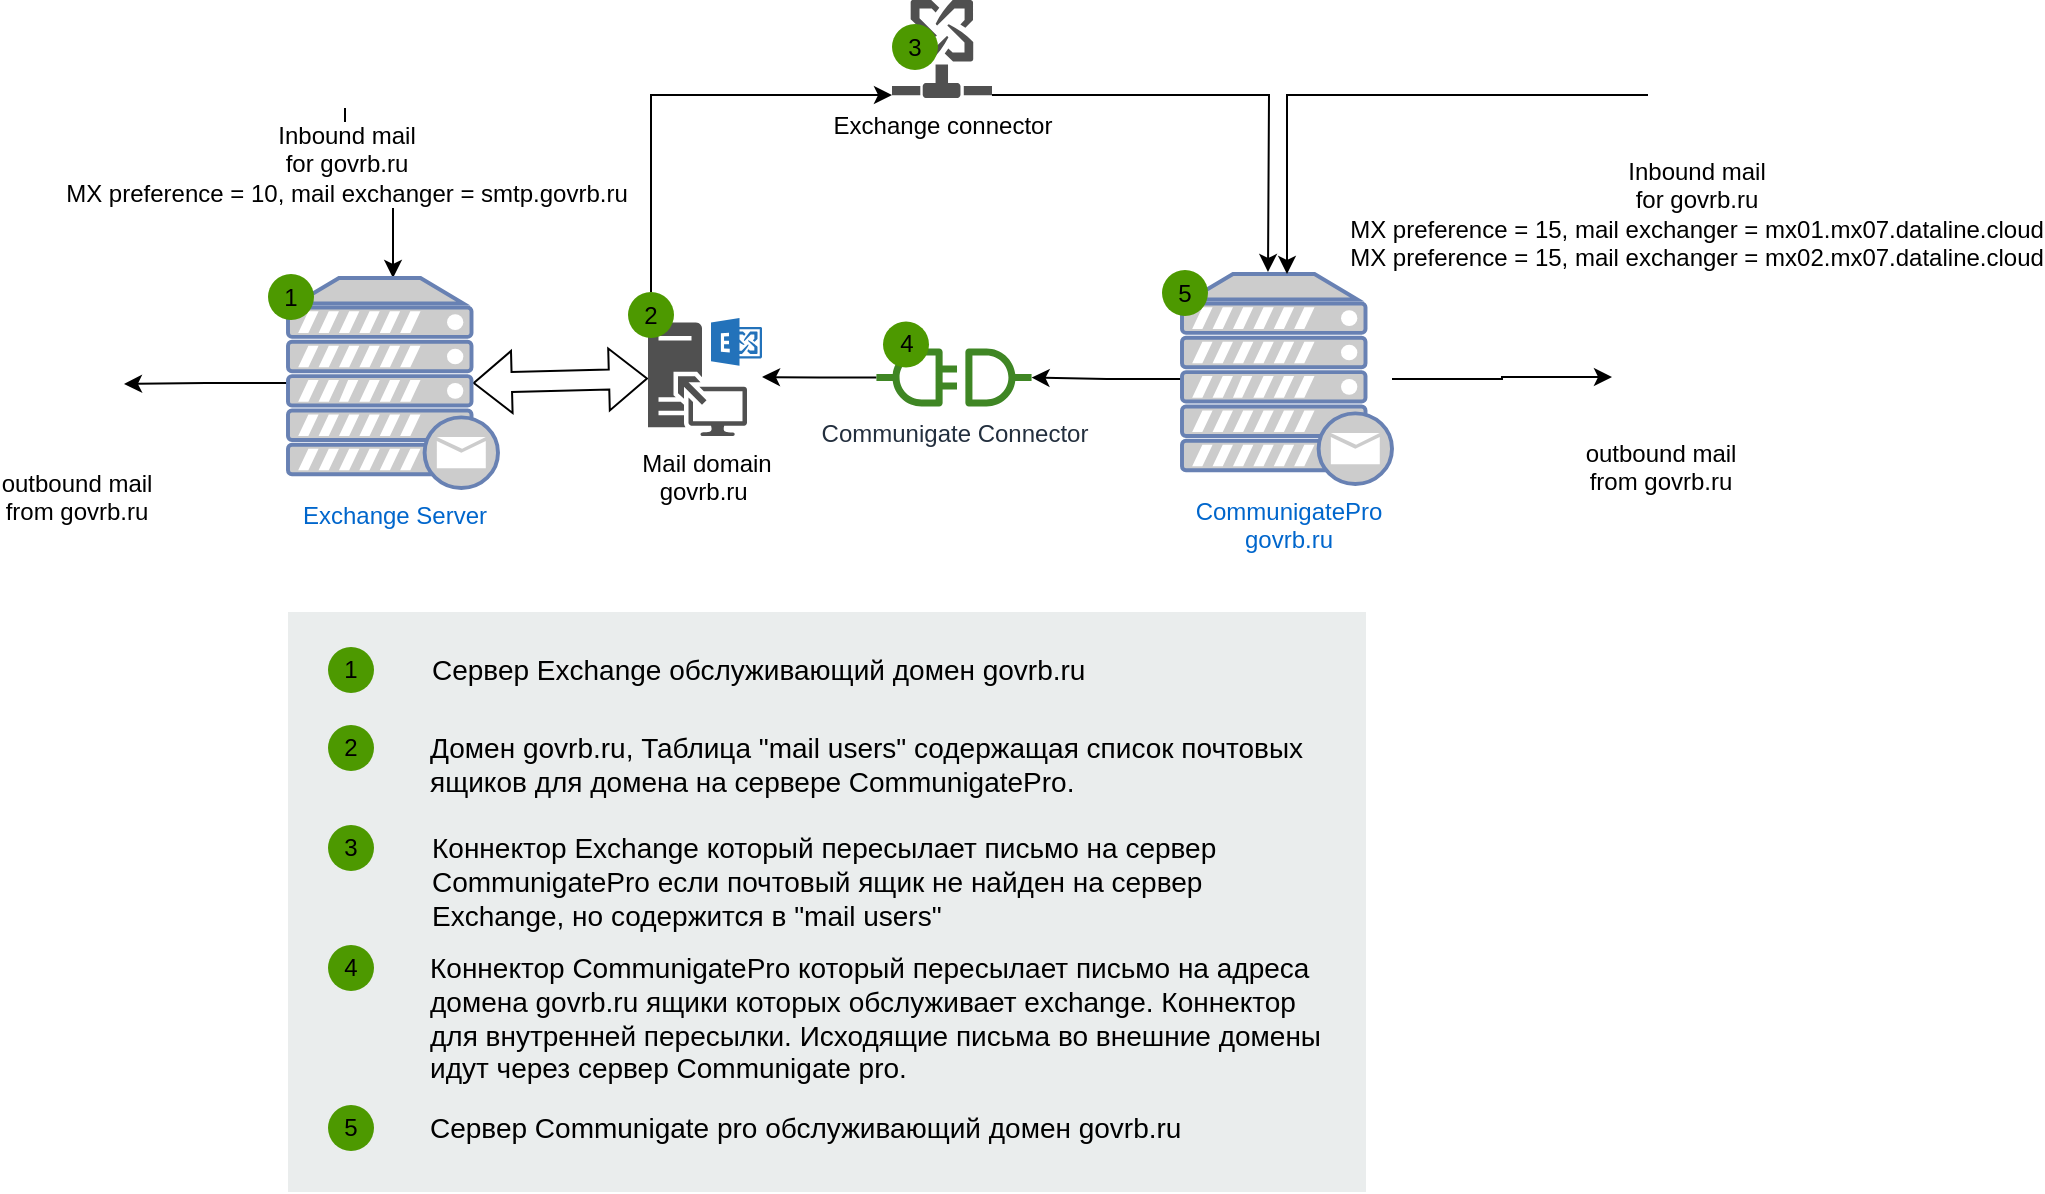 <mxfile version="20.2.8" type="github">
  <diagram id="WI9T0HZ2pTsCkuznbFz-" name="Page-1">
    <mxGraphModel dx="2000" dy="1804" grid="1" gridSize="10" guides="1" tooltips="1" connect="1" arrows="1" fold="1" page="1" pageScale="1" pageWidth="827" pageHeight="1169" math="0" shadow="0">
      <root>
        <mxCell id="0" />
        <mxCell id="1" parent="0" />
        <mxCell id="rI1JX8pW7Fap40Gf1UJg-1" value="" style="rounded=0;whiteSpace=wrap;html=1;fillColor=#EAEDED;fontSize=22;fontColor=#FFFFFF;strokeColor=none;labelBackgroundColor=none;" parent="1" vertex="1">
          <mxGeometry x="-680" y="300" width="539" height="290" as="geometry" />
        </mxCell>
        <mxCell id="rI1JX8pW7Fap40Gf1UJg-2" value="Сервер Exchange обслуживающий домен govrb.ru&amp;nbsp;" style="text;html=1;align=left;verticalAlign=top;spacingTop=-4;fontSize=14;labelBackgroundColor=none;whiteSpace=wrap;" parent="1" vertex="1">
          <mxGeometry x="-610.5" y="317.5" width="449" height="39" as="geometry" />
        </mxCell>
        <mxCell id="rI1JX8pW7Fap40Gf1UJg-3" value="Домен govrb.ru, Таблица &quot;mail users&quot; содержащая список почтовых ящиков для домена на сервере CommunigatePro." style="text;html=1;align=left;verticalAlign=top;spacingTop=-4;fontSize=14;labelBackgroundColor=none;whiteSpace=wrap;" parent="1" vertex="1">
          <mxGeometry x="-611.5" y="356.5" width="450" height="50" as="geometry" />
        </mxCell>
        <mxCell id="rI1JX8pW7Fap40Gf1UJg-4" value="&lt;span&gt;Коннектор Exchange который пересылает письмо на сервер CommunigatePro если почтовый ящик не найден на сервер Exchange, но содержится в &quot;mail users&quot;&lt;/span&gt;" style="text;html=1;align=left;verticalAlign=top;spacingTop=-4;fontSize=14;labelBackgroundColor=none;whiteSpace=wrap;" parent="1" vertex="1">
          <mxGeometry x="-610.5" y="406.5" width="450" height="60" as="geometry" />
        </mxCell>
        <mxCell id="rI1JX8pW7Fap40Gf1UJg-5" value="Коннектор CommunigatePro который пересылает письмо на адреса домена govrb.ru ящики которых обслуживает exchange. Коннектор для внутренней пересылки. Исходящие письма во внешние домены идут через сервер Communigate pro." style="text;html=1;align=left;verticalAlign=top;spacingTop=-4;fontSize=14;labelBackgroundColor=none;whiteSpace=wrap;" parent="1" vertex="1">
          <mxGeometry x="-611.5" y="466.5" width="450" height="80" as="geometry" />
        </mxCell>
        <mxCell id="rI1JX8pW7Fap40Gf1UJg-6" value="&lt;span&gt;Сервер Communigate pro обслуживающий домен govrb.ru&lt;/span&gt;" style="text;html=1;align=left;verticalAlign=top;spacingTop=-4;fontSize=14;labelBackgroundColor=none;whiteSpace=wrap;" parent="1" vertex="1">
          <mxGeometry x="-611.5" y="546.5" width="449" height="40" as="geometry" />
        </mxCell>
        <mxCell id="rI1JX8pW7Fap40Gf1UJg-9" value="1" style="ellipse;whiteSpace=wrap;html=1;aspect=fixed;fillColor=#4D9900;strokeColor=none;labelBackgroundColor=none;" parent="1" vertex="1">
          <mxGeometry x="-660" y="317.5" width="23" height="23" as="geometry" />
        </mxCell>
        <mxCell id="rI1JX8pW7Fap40Gf1UJg-10" value="2" style="ellipse;whiteSpace=wrap;html=1;aspect=fixed;fillColor=#4D9900;strokeColor=none;labelBackgroundColor=none;" parent="1" vertex="1">
          <mxGeometry x="-660" y="356.5" width="23" height="23" as="geometry" />
        </mxCell>
        <mxCell id="rI1JX8pW7Fap40Gf1UJg-11" value="3" style="ellipse;whiteSpace=wrap;html=1;aspect=fixed;fillColor=#4D9900;strokeColor=none;labelBackgroundColor=none;" parent="1" vertex="1">
          <mxGeometry x="-660" y="406.5" width="23" height="23" as="geometry" />
        </mxCell>
        <mxCell id="rI1JX8pW7Fap40Gf1UJg-12" value="4" style="ellipse;whiteSpace=wrap;html=1;aspect=fixed;fillColor=#4D9900;strokeColor=none;labelBackgroundColor=none;" parent="1" vertex="1">
          <mxGeometry x="-660.0" y="466.5" width="23" height="23" as="geometry" />
        </mxCell>
        <mxCell id="rI1JX8pW7Fap40Gf1UJg-13" value="5" style="ellipse;whiteSpace=wrap;html=1;aspect=fixed;fillColor=#4D9900;strokeColor=none;labelBackgroundColor=none;" parent="1" vertex="1">
          <mxGeometry x="-660.0" y="546.5" width="23" height="23" as="geometry" />
        </mxCell>
        <mxCell id="dzwL4iLsprpZWcppXyu_-37" style="edgeStyle=orthogonalEdgeStyle;rounded=0;orthogonalLoop=1;jettySize=auto;html=1;entryX=0;entryY=0.97;entryDx=0;entryDy=0;entryPerimeter=0;exitX=0.5;exitY=0;exitDx=0;exitDy=0;" parent="1" source="dzwL4iLsprpZWcppXyu_-44" target="dzwL4iLsprpZWcppXyu_-2" edge="1">
          <mxGeometry relative="1" as="geometry">
            <mxPoint x="-470" y="80" as="sourcePoint" />
          </mxGeometry>
        </mxCell>
        <mxCell id="dzwL4iLsprpZWcppXyu_-33" style="edgeStyle=orthogonalEdgeStyle;rounded=0;orthogonalLoop=1;jettySize=auto;html=1;entryX=0;entryY=0.5;entryDx=0;entryDy=0;" parent="1" source="dzwL4iLsprpZWcppXyu_-10" target="dzwL4iLsprpZWcppXyu_-24" edge="1">
          <mxGeometry relative="1" as="geometry" />
        </mxCell>
        <mxCell id="dzwL4iLsprpZWcppXyu_-41" style="edgeStyle=orthogonalEdgeStyle;rounded=0;orthogonalLoop=1;jettySize=auto;html=1;" parent="1" source="dzwL4iLsprpZWcppXyu_-10" target="dzwL4iLsprpZWcppXyu_-13" edge="1">
          <mxGeometry relative="1" as="geometry" />
        </mxCell>
        <mxCell id="dzwL4iLsprpZWcppXyu_-39" style="edgeStyle=orthogonalEdgeStyle;rounded=0;orthogonalLoop=1;jettySize=auto;html=1;" parent="1" source="dzwL4iLsprpZWcppXyu_-13" target="dzwL4iLsprpZWcppXyu_-5" edge="1">
          <mxGeometry relative="1" as="geometry" />
        </mxCell>
        <mxCell id="dzwL4iLsprpZWcppXyu_-32" style="edgeStyle=orthogonalEdgeStyle;rounded=0;orthogonalLoop=1;jettySize=auto;html=1;entryX=1;entryY=0.25;entryDx=0;entryDy=0;" parent="1" source="dzwL4iLsprpZWcppXyu_-18" target="dzwL4iLsprpZWcppXyu_-22" edge="1">
          <mxGeometry relative="1" as="geometry" />
        </mxCell>
        <mxCell id="dzwL4iLsprpZWcppXyu_-22" value="outbound mail&lt;br&gt;from govrb.ru" style="shape=image;html=1;verticalAlign=top;verticalLabelPosition=bottom;labelBackgroundColor=#ffffff;imageAspect=0;aspect=fixed;image=https://cdn4.iconfinder.com/data/icons/essentials-73/24/014_-_Send_Mail-128.png" parent="1" vertex="1">
          <mxGeometry x="-810" y="174" width="48" height="48" as="geometry" />
        </mxCell>
        <mxCell id="dzwL4iLsprpZWcppXyu_-26" style="edgeStyle=orthogonalEdgeStyle;rounded=0;orthogonalLoop=1;jettySize=auto;html=1;entryX=0.5;entryY=0;entryDx=0;entryDy=0;entryPerimeter=0;" parent="1" source="dzwL4iLsprpZWcppXyu_-23" target="dzwL4iLsprpZWcppXyu_-18" edge="1">
          <mxGeometry relative="1" as="geometry" />
        </mxCell>
        <mxCell id="dzwL4iLsprpZWcppXyu_-23" value="Inbound mail&lt;br&gt;for govrb.ru&lt;br&gt;MX preference = 10, mail exchanger = smtp.govrb.ru" style="shape=image;html=1;verticalAlign=top;verticalLabelPosition=bottom;labelBackgroundColor=#ffffff;imageAspect=0;aspect=fixed;image=https://cdn4.iconfinder.com/data/icons/essentials-73/24/015_-_Receive_Mail-128.png" parent="1" vertex="1">
          <mxGeometry x="-675.5" width="48" height="48" as="geometry" />
        </mxCell>
        <mxCell id="dzwL4iLsprpZWcppXyu_-24" value="outbound mail&lt;br&gt;from govrb.ru" style="shape=image;html=1;verticalAlign=top;verticalLabelPosition=bottom;labelBackgroundColor=#ffffff;imageAspect=0;aspect=fixed;image=https://cdn4.iconfinder.com/data/icons/essentials-73/24/014_-_Send_Mail-128.png" parent="1" vertex="1">
          <mxGeometry x="-18" y="158.5" width="48" height="48" as="geometry" />
        </mxCell>
        <mxCell id="dzwL4iLsprpZWcppXyu_-34" value="" style="shape=flexArrow;endArrow=classic;startArrow=classic;html=1;rounded=0;exitX=0.88;exitY=0.5;exitDx=0;exitDy=0;exitPerimeter=0;" parent="1" source="dzwL4iLsprpZWcppXyu_-18" target="dzwL4iLsprpZWcppXyu_-5" edge="1">
          <mxGeometry width="100" height="100" relative="1" as="geometry">
            <mxPoint x="-140" y="160" as="sourcePoint" />
            <mxPoint x="-40" y="60" as="targetPoint" />
          </mxGeometry>
        </mxCell>
        <mxCell id="dzwL4iLsprpZWcppXyu_-51" value="" style="group" parent="1" vertex="1" connectable="0">
          <mxGeometry x="-378" y="6" width="50" height="59.5" as="geometry" />
        </mxCell>
        <mxCell id="dzwL4iLsprpZWcppXyu_-2" value="Exchange connector" style="sketch=0;pointerEvents=1;shadow=0;dashed=0;html=1;strokeColor=none;labelPosition=center;verticalLabelPosition=bottom;verticalAlign=top;align=center;fillColor=#505050;shape=mxgraph.mscae.intune.exchange_connector" parent="dzwL4iLsprpZWcppXyu_-51" vertex="1">
          <mxGeometry y="-12" width="50" height="49" as="geometry" />
        </mxCell>
        <mxCell id="dzwL4iLsprpZWcppXyu_-45" value="3" style="ellipse;whiteSpace=wrap;html=1;aspect=fixed;fillColor=#4D9900;strokeColor=none;labelBackgroundColor=none;" parent="dzwL4iLsprpZWcppXyu_-51" vertex="1">
          <mxGeometry width="23" height="23" as="geometry" />
        </mxCell>
        <mxCell id="dzwL4iLsprpZWcppXyu_-52" value="" style="group" parent="1" vertex="1" connectable="0">
          <mxGeometry x="-386" y="154.75" width="78" height="42.5" as="geometry" />
        </mxCell>
        <mxCell id="dzwL4iLsprpZWcppXyu_-13" value="Communigate Connector" style="sketch=0;outlineConnect=0;fontColor=#232F3E;gradientColor=none;fillColor=#3F8624;strokeColor=none;dashed=0;verticalLabelPosition=bottom;verticalAlign=top;align=center;html=1;fontSize=12;fontStyle=0;aspect=fixed;pointerEvents=1;shape=mxgraph.aws4.connector;" parent="dzwL4iLsprpZWcppXyu_-52" vertex="1">
          <mxGeometry y="13.5" width="78" height="29" as="geometry" />
        </mxCell>
        <mxCell id="dzwL4iLsprpZWcppXyu_-47" value="4" style="ellipse;whiteSpace=wrap;html=1;aspect=fixed;fillColor=#4D9900;strokeColor=none;labelBackgroundColor=none;" parent="dzwL4iLsprpZWcppXyu_-52" vertex="1">
          <mxGeometry x="3.5" width="23" height="23" as="geometry" />
        </mxCell>
        <mxCell id="dzwL4iLsprpZWcppXyu_-53" value="" style="group" parent="1" vertex="1" connectable="0">
          <mxGeometry x="-510" y="140" width="67" height="72" as="geometry" />
        </mxCell>
        <mxCell id="dzwL4iLsprpZWcppXyu_-5" value="Mail domain &lt;br&gt;govrb.ru&amp;nbsp;" style="sketch=0;pointerEvents=1;shadow=0;dashed=0;html=1;strokeColor=none;fillColor=#505050;labelPosition=center;verticalLabelPosition=bottom;verticalAlign=top;outlineConnect=0;align=center;shape=mxgraph.office.servers.exchange_client_access_server;" parent="dzwL4iLsprpZWcppXyu_-53" vertex="1">
          <mxGeometry x="10" y="13" width="57" height="59" as="geometry" />
        </mxCell>
        <mxCell id="dzwL4iLsprpZWcppXyu_-44" value="2" style="ellipse;whiteSpace=wrap;html=1;aspect=fixed;fillColor=#4D9900;strokeColor=none;labelBackgroundColor=none;" parent="dzwL4iLsprpZWcppXyu_-53" vertex="1">
          <mxGeometry width="23" height="23" as="geometry" />
        </mxCell>
        <mxCell id="dzwL4iLsprpZWcppXyu_-54" value="" style="group" parent="1" vertex="1" connectable="0">
          <mxGeometry x="-690" y="131" width="115" height="107" as="geometry" />
        </mxCell>
        <mxCell id="dzwL4iLsprpZWcppXyu_-18" value="Exchange Server&lt;br&gt;" style="fontColor=#0066CC;verticalAlign=top;verticalLabelPosition=bottom;labelPosition=center;align=center;html=1;outlineConnect=0;fillColor=#CCCCCC;strokeColor=#6881B3;gradientColor=none;gradientDirection=north;strokeWidth=2;shape=mxgraph.networks.mail_server;" parent="dzwL4iLsprpZWcppXyu_-54" vertex="1">
          <mxGeometry x="10" y="2" width="105" height="105" as="geometry" />
        </mxCell>
        <mxCell id="dzwL4iLsprpZWcppXyu_-42" value="1" style="ellipse;whiteSpace=wrap;html=1;aspect=fixed;fillColor=#4D9900;strokeColor=none;labelBackgroundColor=none;" parent="dzwL4iLsprpZWcppXyu_-54" vertex="1">
          <mxGeometry width="23" height="23" as="geometry" />
        </mxCell>
        <mxCell id="dzwL4iLsprpZWcppXyu_-55" value="" style="group" parent="1" vertex="1" connectable="0">
          <mxGeometry x="-243.0" y="129" width="115.0" height="107" as="geometry" />
        </mxCell>
        <mxCell id="dzwL4iLsprpZWcppXyu_-10" value="CommunigatePro&lt;br&gt;govrb.ru&lt;br&gt;" style="fontColor=#0066CC;verticalAlign=top;verticalLabelPosition=bottom;labelPosition=center;align=center;html=1;outlineConnect=0;fillColor=#CCCCCC;strokeColor=#6881B3;gradientColor=none;gradientDirection=north;strokeWidth=2;shape=mxgraph.networks.mail_server;" parent="dzwL4iLsprpZWcppXyu_-55" vertex="1">
          <mxGeometry x="10.0" y="2" width="105" height="105" as="geometry" />
        </mxCell>
        <mxCell id="dzwL4iLsprpZWcppXyu_-48" value="5" style="ellipse;whiteSpace=wrap;html=1;aspect=fixed;fillColor=#4D9900;strokeColor=none;labelBackgroundColor=none;" parent="dzwL4iLsprpZWcppXyu_-55" vertex="1">
          <mxGeometry width="23" height="23" as="geometry" />
        </mxCell>
        <mxCell id="XogNPTzRhU0f836-FQ2i-2" style="edgeStyle=orthogonalEdgeStyle;rounded=0;orthogonalLoop=1;jettySize=auto;html=1;exitX=1;exitY=0.97;exitDx=0;exitDy=0;exitPerimeter=0;" edge="1" parent="1" source="dzwL4iLsprpZWcppXyu_-2">
          <mxGeometry relative="1" as="geometry">
            <mxPoint x="-190" y="130" as="targetPoint" />
          </mxGeometry>
        </mxCell>
        <mxCell id="XogNPTzRhU0f836-FQ2i-7" style="edgeStyle=orthogonalEdgeStyle;rounded=0;orthogonalLoop=1;jettySize=auto;html=1;" edge="1" parent="1" source="XogNPTzRhU0f836-FQ2i-3" target="dzwL4iLsprpZWcppXyu_-10">
          <mxGeometry relative="1" as="geometry" />
        </mxCell>
        <mxCell id="XogNPTzRhU0f836-FQ2i-3" value="Inbound mail&lt;br&gt;for govrb.ru&lt;br&gt;&lt;div&gt;MX preference = 15, mail exchanger = mx01.mx07.dataline.cloud&lt;/div&gt;&lt;div&gt;MX preference = 15, mail exchanger = mx02.mx07.dataline.cloud&lt;/div&gt;" style="shape=image;html=1;verticalAlign=top;verticalLabelPosition=bottom;labelBackgroundColor=#ffffff;imageAspect=0;aspect=fixed;image=https://cdn4.iconfinder.com/data/icons/essentials-73/24/015_-_Receive_Mail-128.png" vertex="1" parent="1">
          <mxGeometry y="17.5" width="48" height="48" as="geometry" />
        </mxCell>
      </root>
    </mxGraphModel>
  </diagram>
</mxfile>
